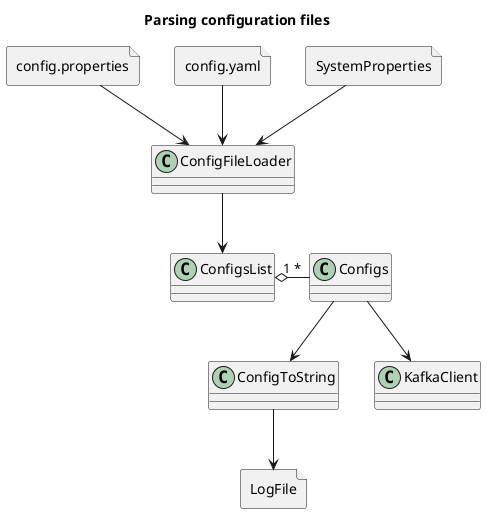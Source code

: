 @startuml

allowmixing
title Parsing configuration files

file "config.properties" as PropertiesConfigFile
file "config.yaml" as YamlConfigFile
file LogFile
file SystemProperties

class Configs
class ConfigToString
class KafkaClient
class ConfigsList
class ConfigFileLoader

SystemProperties --> ConfigFileLoader
PropertiesConfigFile --> ConfigFileLoader
YamlConfigFile --> ConfigFileLoader
ConfigFileLoader --> ConfigsList
ConfigsList "1" o-right- "*" Configs
Configs --> KafkaClient
Configs --> ConfigToString
ConfigToString --> LogFile

@enduml